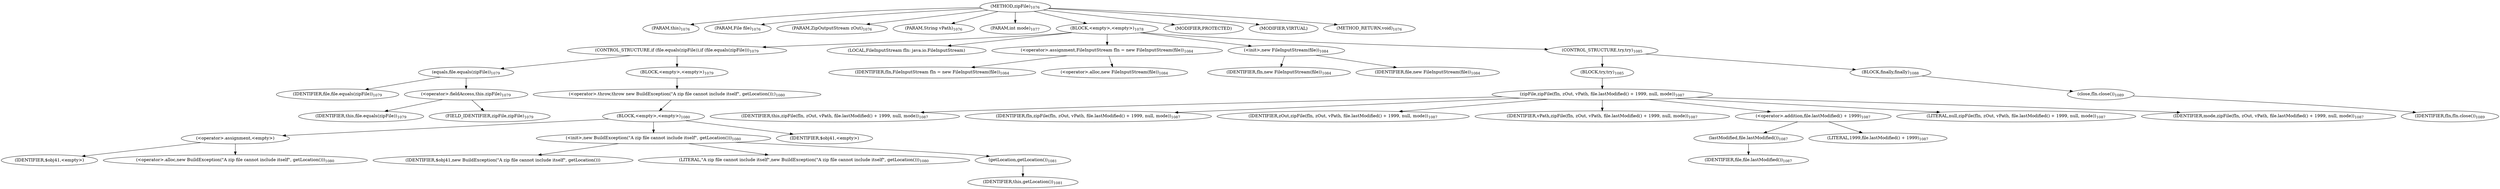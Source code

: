 digraph "zipFile" {  
"2701" [label = <(METHOD,zipFile)<SUB>1076</SUB>> ]
"114" [label = <(PARAM,this)<SUB>1076</SUB>> ]
"2702" [label = <(PARAM,File file)<SUB>1076</SUB>> ]
"2703" [label = <(PARAM,ZipOutputStream zOut)<SUB>1076</SUB>> ]
"2704" [label = <(PARAM,String vPath)<SUB>1076</SUB>> ]
"2705" [label = <(PARAM,int mode)<SUB>1077</SUB>> ]
"2706" [label = <(BLOCK,&lt;empty&gt;,&lt;empty&gt;)<SUB>1078</SUB>> ]
"2707" [label = <(CONTROL_STRUCTURE,if (file.equals(zipFile)),if (file.equals(zipFile)))<SUB>1079</SUB>> ]
"2708" [label = <(equals,file.equals(zipFile))<SUB>1079</SUB>> ]
"2709" [label = <(IDENTIFIER,file,file.equals(zipFile))<SUB>1079</SUB>> ]
"2710" [label = <(&lt;operator&gt;.fieldAccess,this.zipFile)<SUB>1079</SUB>> ]
"2711" [label = <(IDENTIFIER,this,file.equals(zipFile))<SUB>1079</SUB>> ]
"2712" [label = <(FIELD_IDENTIFIER,zipFile,zipFile)<SUB>1079</SUB>> ]
"2713" [label = <(BLOCK,&lt;empty&gt;,&lt;empty&gt;)<SUB>1079</SUB>> ]
"2714" [label = <(&lt;operator&gt;.throw,throw new BuildException(&quot;A zip file cannot include itself&quot;, getLocation());)<SUB>1080</SUB>> ]
"2715" [label = <(BLOCK,&lt;empty&gt;,&lt;empty&gt;)<SUB>1080</SUB>> ]
"2716" [label = <(&lt;operator&gt;.assignment,&lt;empty&gt;)> ]
"2717" [label = <(IDENTIFIER,$obj41,&lt;empty&gt;)> ]
"2718" [label = <(&lt;operator&gt;.alloc,new BuildException(&quot;A zip file cannot include itself&quot;, getLocation()))<SUB>1080</SUB>> ]
"2719" [label = <(&lt;init&gt;,new BuildException(&quot;A zip file cannot include itself&quot;, getLocation()))<SUB>1080</SUB>> ]
"2720" [label = <(IDENTIFIER,$obj41,new BuildException(&quot;A zip file cannot include itself&quot;, getLocation()))> ]
"2721" [label = <(LITERAL,&quot;A zip file cannot include itself&quot;,new BuildException(&quot;A zip file cannot include itself&quot;, getLocation()))<SUB>1080</SUB>> ]
"2722" [label = <(getLocation,getLocation())<SUB>1081</SUB>> ]
"113" [label = <(IDENTIFIER,this,getLocation())<SUB>1081</SUB>> ]
"2723" [label = <(IDENTIFIER,$obj41,&lt;empty&gt;)> ]
"116" [label = <(LOCAL,FileInputStream fIn: java.io.FileInputStream)> ]
"2724" [label = <(&lt;operator&gt;.assignment,FileInputStream fIn = new FileInputStream(file))<SUB>1084</SUB>> ]
"2725" [label = <(IDENTIFIER,fIn,FileInputStream fIn = new FileInputStream(file))<SUB>1084</SUB>> ]
"2726" [label = <(&lt;operator&gt;.alloc,new FileInputStream(file))<SUB>1084</SUB>> ]
"2727" [label = <(&lt;init&gt;,new FileInputStream(file))<SUB>1084</SUB>> ]
"115" [label = <(IDENTIFIER,fIn,new FileInputStream(file))<SUB>1084</SUB>> ]
"2728" [label = <(IDENTIFIER,file,new FileInputStream(file))<SUB>1084</SUB>> ]
"2729" [label = <(CONTROL_STRUCTURE,try,try)<SUB>1085</SUB>> ]
"2730" [label = <(BLOCK,try,try)<SUB>1085</SUB>> ]
"2731" [label = <(zipFile,zipFile(fIn, zOut, vPath, file.lastModified() + 1999, null, mode))<SUB>1087</SUB>> ]
"117" [label = <(IDENTIFIER,this,zipFile(fIn, zOut, vPath, file.lastModified() + 1999, null, mode))<SUB>1087</SUB>> ]
"2732" [label = <(IDENTIFIER,fIn,zipFile(fIn, zOut, vPath, file.lastModified() + 1999, null, mode))<SUB>1087</SUB>> ]
"2733" [label = <(IDENTIFIER,zOut,zipFile(fIn, zOut, vPath, file.lastModified() + 1999, null, mode))<SUB>1087</SUB>> ]
"2734" [label = <(IDENTIFIER,vPath,zipFile(fIn, zOut, vPath, file.lastModified() + 1999, null, mode))<SUB>1087</SUB>> ]
"2735" [label = <(&lt;operator&gt;.addition,file.lastModified() + 1999)<SUB>1087</SUB>> ]
"2736" [label = <(lastModified,file.lastModified())<SUB>1087</SUB>> ]
"2737" [label = <(IDENTIFIER,file,file.lastModified())<SUB>1087</SUB>> ]
"2738" [label = <(LITERAL,1999,file.lastModified() + 1999)<SUB>1087</SUB>> ]
"2739" [label = <(LITERAL,null,zipFile(fIn, zOut, vPath, file.lastModified() + 1999, null, mode))<SUB>1087</SUB>> ]
"2740" [label = <(IDENTIFIER,mode,zipFile(fIn, zOut, vPath, file.lastModified() + 1999, null, mode))<SUB>1087</SUB>> ]
"2741" [label = <(BLOCK,finally,finally)<SUB>1088</SUB>> ]
"2742" [label = <(close,fIn.close())<SUB>1089</SUB>> ]
"2743" [label = <(IDENTIFIER,fIn,fIn.close())<SUB>1089</SUB>> ]
"2744" [label = <(MODIFIER,PROTECTED)> ]
"2745" [label = <(MODIFIER,VIRTUAL)> ]
"2746" [label = <(METHOD_RETURN,void)<SUB>1076</SUB>> ]
  "2701" -> "114" 
  "2701" -> "2702" 
  "2701" -> "2703" 
  "2701" -> "2704" 
  "2701" -> "2705" 
  "2701" -> "2706" 
  "2701" -> "2744" 
  "2701" -> "2745" 
  "2701" -> "2746" 
  "2706" -> "2707" 
  "2706" -> "116" 
  "2706" -> "2724" 
  "2706" -> "2727" 
  "2706" -> "2729" 
  "2707" -> "2708" 
  "2707" -> "2713" 
  "2708" -> "2709" 
  "2708" -> "2710" 
  "2710" -> "2711" 
  "2710" -> "2712" 
  "2713" -> "2714" 
  "2714" -> "2715" 
  "2715" -> "2716" 
  "2715" -> "2719" 
  "2715" -> "2723" 
  "2716" -> "2717" 
  "2716" -> "2718" 
  "2719" -> "2720" 
  "2719" -> "2721" 
  "2719" -> "2722" 
  "2722" -> "113" 
  "2724" -> "2725" 
  "2724" -> "2726" 
  "2727" -> "115" 
  "2727" -> "2728" 
  "2729" -> "2730" 
  "2729" -> "2741" 
  "2730" -> "2731" 
  "2731" -> "117" 
  "2731" -> "2732" 
  "2731" -> "2733" 
  "2731" -> "2734" 
  "2731" -> "2735" 
  "2731" -> "2739" 
  "2731" -> "2740" 
  "2735" -> "2736" 
  "2735" -> "2738" 
  "2736" -> "2737" 
  "2741" -> "2742" 
  "2742" -> "2743" 
}

